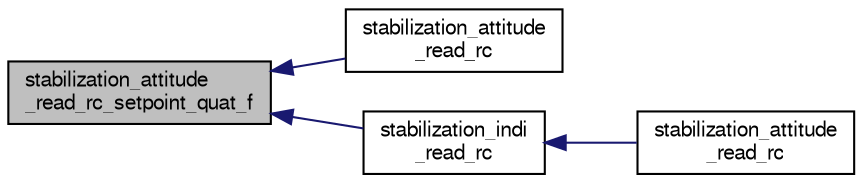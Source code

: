 digraph "stabilization_attitude_read_rc_setpoint_quat_f"
{
  edge [fontname="FreeSans",fontsize="10",labelfontname="FreeSans",labelfontsize="10"];
  node [fontname="FreeSans",fontsize="10",shape=record];
  rankdir="LR";
  Node1 [label="stabilization_attitude\l_read_rc_setpoint_quat_f",height=0.2,width=0.4,color="black", fillcolor="grey75", style="filled", fontcolor="black"];
  Node1 -> Node2 [dir="back",color="midnightblue",fontsize="10",style="solid",fontname="FreeSans"];
  Node2 [label="stabilization_attitude\l_read_rc",height=0.2,width=0.4,color="black", fillcolor="white", style="filled",URL="$stabilization__attitude__heli__indi_8c.html#ad17347abf36f7dfc4abb0218f10b5f09"];
  Node1 -> Node3 [dir="back",color="midnightblue",fontsize="10",style="solid",fontname="FreeSans"];
  Node3 [label="stabilization_indi\l_read_rc",height=0.2,width=0.4,color="black", fillcolor="white", style="filled",URL="$stabilization__indi__simple_8h.html#a12143cafcad8c2db6f07b2cc072851d5",tooltip="This function reads rc commands. "];
  Node3 -> Node4 [dir="back",color="midnightblue",fontsize="10",style="solid",fontname="FreeSans"];
  Node4 [label="stabilization_attitude\l_read_rc",height=0.2,width=0.4,color="black", fillcolor="white", style="filled",URL="$stabilization__attitude__quat__indi_8c.html#ad17347abf36f7dfc4abb0218f10b5f09"];
}
